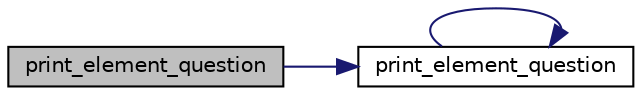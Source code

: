 digraph "print_element_question"
{
 // LATEX_PDF_SIZE
  edge [fontname="Helvetica",fontsize="10",labelfontname="Helvetica",labelfontsize="10"];
  node [fontname="Helvetica",fontsize="10",shape=record];
  rankdir="LR";
  Node1 [label="print_element_question",height=0.2,width=0.4,color="black", fillcolor="grey75", style="filled", fontcolor="black",tooltip=" "];
  Node1 -> Node2 [color="midnightblue",fontsize="10",style="solid",fontname="Helvetica"];
  Node2 [label="print_element_question",height=0.2,width=0.4,color="black", fillcolor="white", style="filled",URL="$question__functions_8c.html#abf8f09ed94dba5cb54c19568891eb1af",tooltip=" "];
  Node2 -> Node2 [color="midnightblue",fontsize="10",style="solid",fontname="Helvetica"];
}
